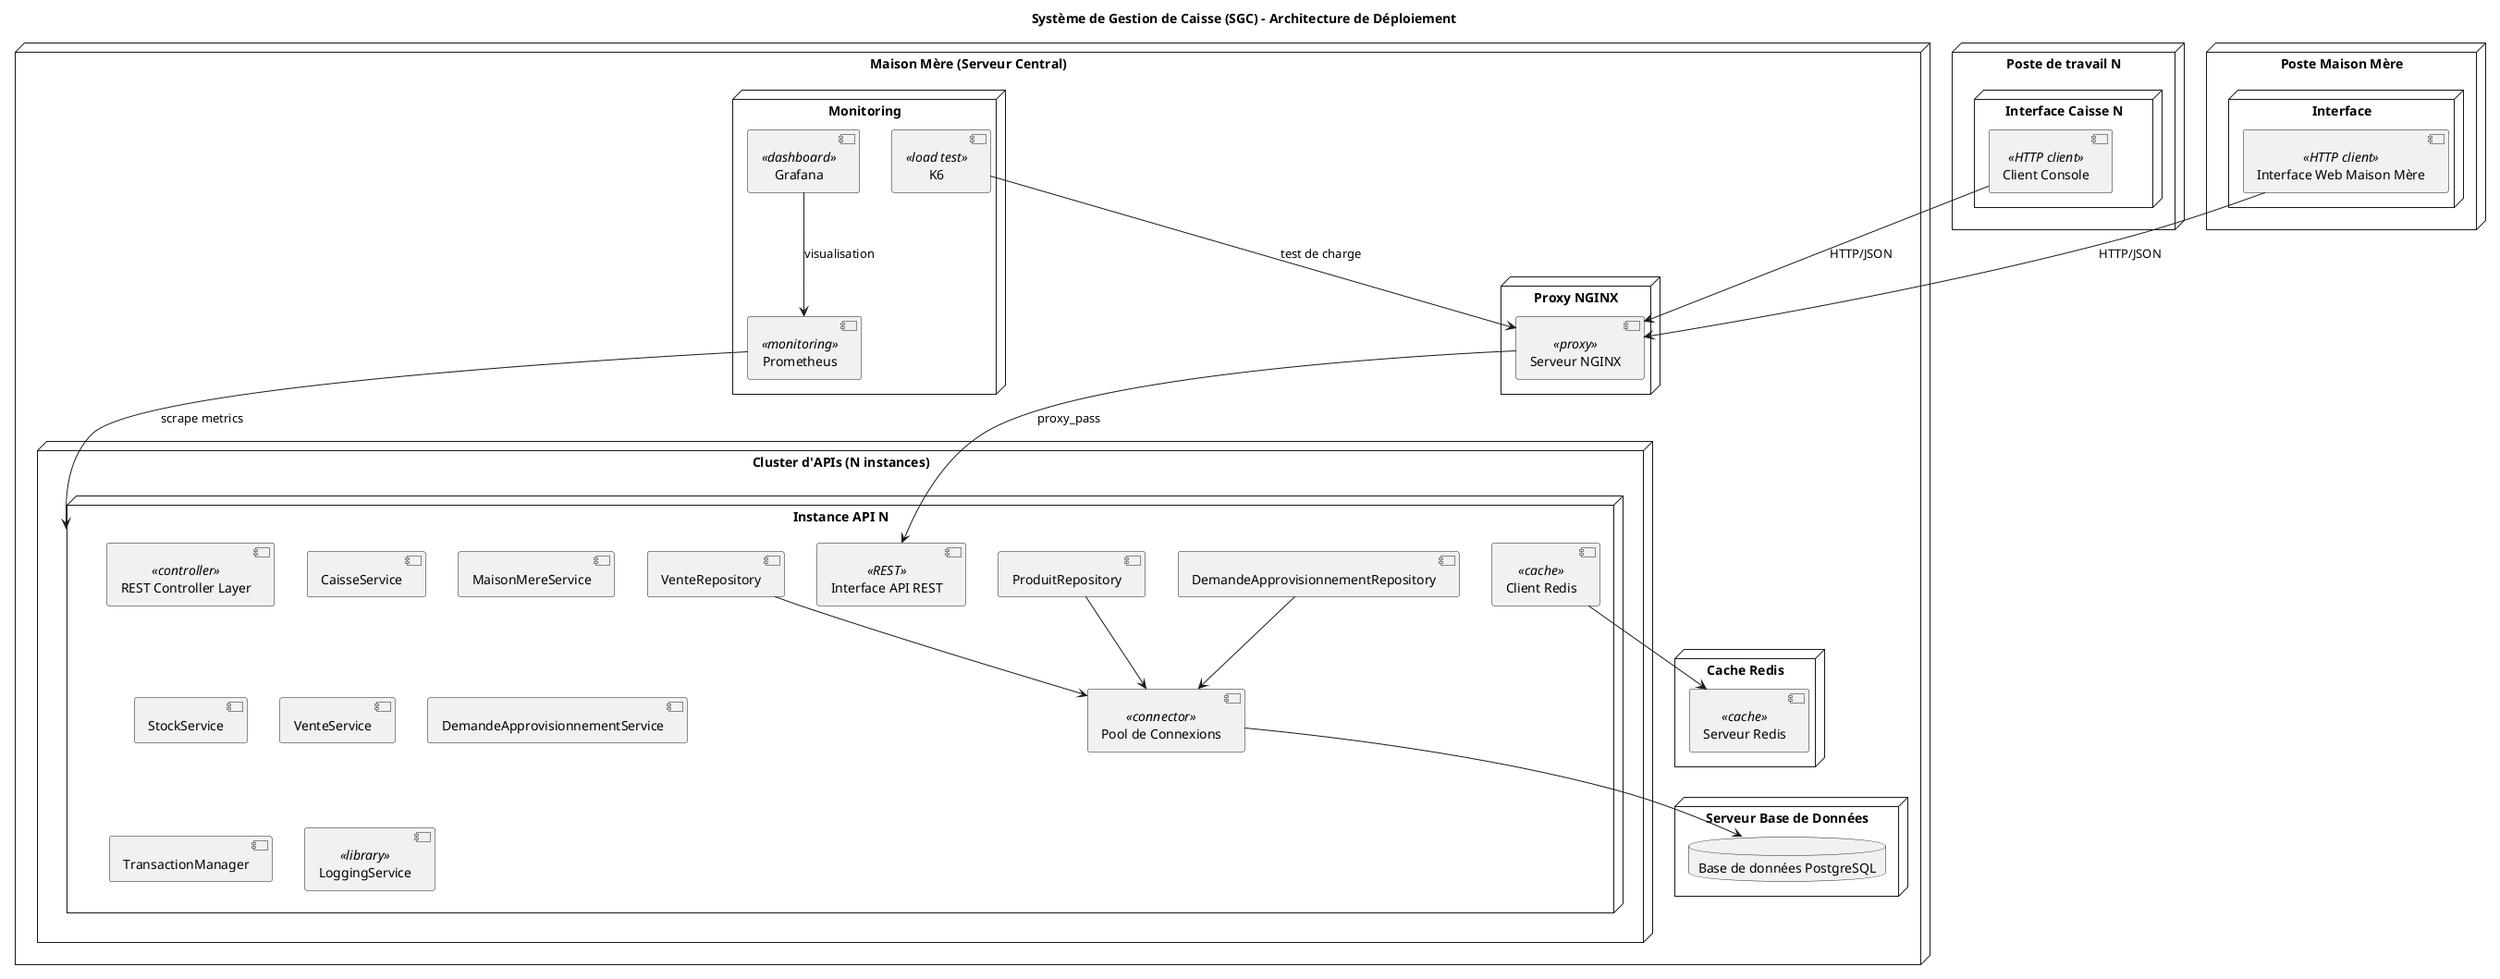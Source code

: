 @startuml SGC

title Système de Gestion de Caisse (SGC) - Architecture de Déploiement

node "Maison Mère (Serveur Central)" {

  node "Proxy NGINX" {
    component "Serveur NGINX" <<proxy>>
  }

  node "Cluster d'APIs (N instances)" {
    node "Instance API N" {
      component "Interface API REST" <<REST>>
      component "REST Controller Layer" <<controller>>
      component "CaisseService"
      component "MaisonMereService"
      component "StockService"
      component "VenteService"
      component "DemandeApprovisionnementService"
      component "TransactionManager"
      component "LoggingService" <<library>>
      component "ProduitRepository"
      component "VenteRepository"
      component "DemandeApprovisionnementRepository"
      component "Pool de Connexions" <<connector>>
      component "Client Redis" <<cache>>
    }
  }

  node "Serveur Base de Données" {
    database "Base de données PostgreSQL" as DB
  }

  node "Cache Redis" {
    component "Serveur Redis" <<cache>>
  }

  node "Monitoring" {
    component "Prometheus" <<monitoring>>
    component "Grafana" <<dashboard>>
    component "K6" <<load test>>
  }
}

node "Poste de travail N" {
  node "Interface Caisse N" {
    component "Client Console" <<HTTP client>>
  }
}

node "Poste Maison Mère" {
  node "Interface" {
    component "Interface Web Maison Mère" <<HTTP client>>
  }
}

"Client Console" --> "Serveur NGINX" : HTTP/JSON
"Interface Web Maison Mère" --> "Serveur NGINX" : HTTP/JSON
"Serveur NGINX" --> "Interface API REST" : proxy_pass
"Client Redis" --> "Serveur Redis"
"ProduitRepository" --> "Pool de Connexions"
"VenteRepository" --> "Pool de Connexions"
"DemandeApprovisionnementRepository" --> "Pool de Connexions"
"Pool de Connexions" --> DB
"Prometheus" --> "Instance API N" : scrape metrics
"K6" --> "Serveur NGINX" : test de charge
"Grafana" --> "Prometheus" : visualisation

@enduml
